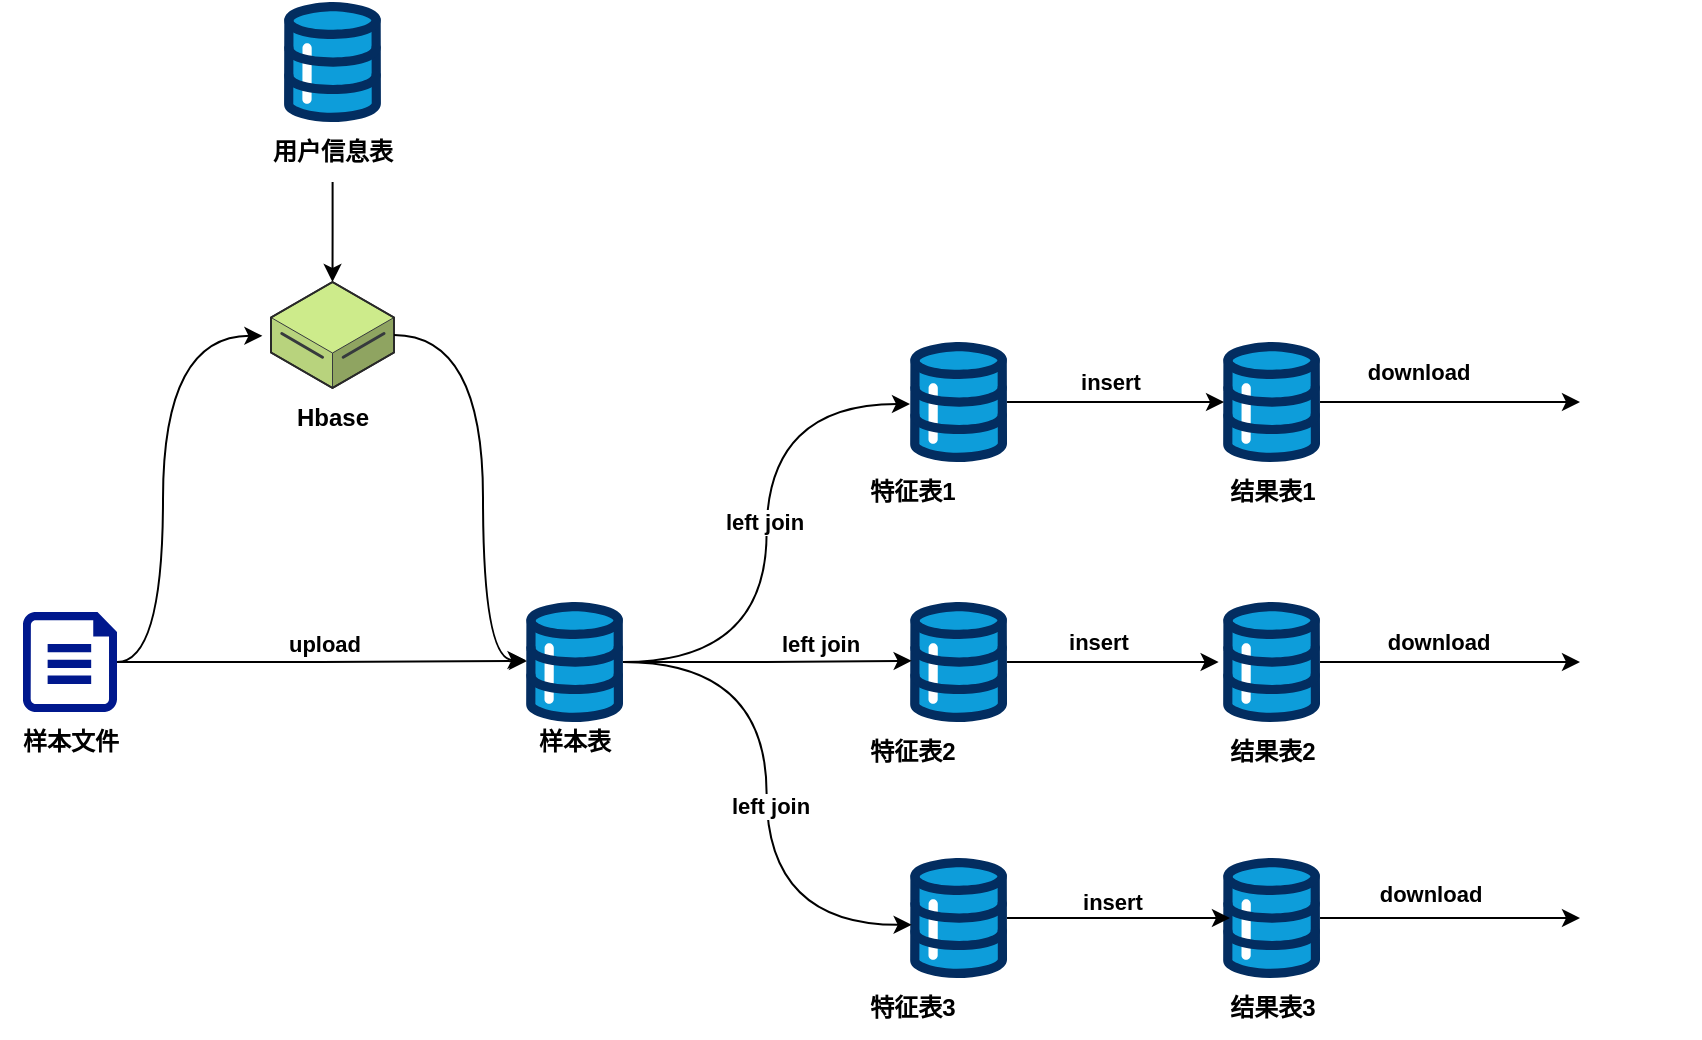 <mxfile version="24.2.5" type="github">
  <diagram name="第 1 页" id="nS08pbbxPLxsnJHfObcM">
    <mxGraphModel dx="1975" dy="1068" grid="0" gridSize="10" guides="1" tooltips="1" connect="1" arrows="1" fold="1" page="1" pageScale="1" pageWidth="1169" pageHeight="1654" math="0" shadow="0">
      <root>
        <mxCell id="0" />
        <mxCell id="1" parent="0" />
        <mxCell id="7YhYDcOaufsSBROJGKCy-3" value="" style="sketch=0;aspect=fixed;pointerEvents=1;shadow=0;dashed=0;html=1;strokeColor=none;labelPosition=center;verticalLabelPosition=bottom;verticalAlign=top;align=center;fillColor=#00188D;shape=mxgraph.azure.file;fontStyle=1" parent="1" vertex="1">
          <mxGeometry x="150.5" y="465" width="47" height="50" as="geometry" />
        </mxCell>
        <mxCell id="7YhYDcOaufsSBROJGKCy-17" value="" style="edgeStyle=orthogonalEdgeStyle;rounded=0;orthogonalLoop=1;jettySize=auto;html=1;entryX=-0.002;entryY=0.517;entryDx=0;entryDy=0;entryPerimeter=0;curved=1;fontStyle=1" parent="1" source="7YhYDcOaufsSBROJGKCy-4" target="7YhYDcOaufsSBROJGKCy-13" edge="1">
          <mxGeometry relative="1" as="geometry">
            <mxPoint x="514.9" y="490" as="targetPoint" />
          </mxGeometry>
        </mxCell>
        <mxCell id="7YhYDcOaufsSBROJGKCy-45" value="left join" style="edgeLabel;html=1;align=center;verticalAlign=middle;resizable=0;points=[];fontStyle=1" parent="7YhYDcOaufsSBROJGKCy-17" vertex="1" connectable="0">
          <mxGeometry x="-0.002" y="2" relative="1" as="geometry">
            <mxPoint y="-6" as="offset" />
          </mxGeometry>
        </mxCell>
        <mxCell id="7YhYDcOaufsSBROJGKCy-4" value="" style="verticalLabelPosition=bottom;aspect=fixed;html=1;shape=mxgraph.salesforce.data;fontStyle=1" parent="1" vertex="1">
          <mxGeometry x="402" y="460" width="48.6" height="60" as="geometry" />
        </mxCell>
        <mxCell id="7YhYDcOaufsSBROJGKCy-5" value="样本文件" style="text;html=1;align=center;verticalAlign=middle;resizable=0;points=[];autosize=1;strokeColor=none;fillColor=none;fontStyle=1" parent="1" vertex="1">
          <mxGeometry x="139" y="515" width="70" height="30" as="geometry" />
        </mxCell>
        <mxCell id="7YhYDcOaufsSBROJGKCy-6" value="upload" style="edgeStyle=orthogonalEdgeStyle;rounded=0;orthogonalLoop=1;jettySize=auto;html=1;exitX=1;exitY=0.5;exitDx=0;exitDy=0;exitPerimeter=0;entryX=0.008;entryY=0.492;entryDx=0;entryDy=0;entryPerimeter=0;fontStyle=1" parent="1" source="7YhYDcOaufsSBROJGKCy-3" target="7YhYDcOaufsSBROJGKCy-4" edge="1">
          <mxGeometry x="0.007" y="9" relative="1" as="geometry">
            <mxPoint as="offset" />
          </mxGeometry>
        </mxCell>
        <mxCell id="7YhYDcOaufsSBROJGKCy-7" value="样本表" style="text;html=1;align=center;verticalAlign=middle;resizable=0;points=[];autosize=1;strokeColor=none;fillColor=none;fontStyle=1" parent="1" vertex="1">
          <mxGeometry x="396.3" y="515" width="60" height="30" as="geometry" />
        </mxCell>
        <mxCell id="7YhYDcOaufsSBROJGKCy-8" value="" style="verticalLabelPosition=bottom;aspect=fixed;html=1;shape=mxgraph.salesforce.data;fontStyle=1" parent="1" vertex="1">
          <mxGeometry x="280.95" y="160" width="48.6" height="60" as="geometry" />
        </mxCell>
        <mxCell id="7YhYDcOaufsSBROJGKCy-56" style="edgeStyle=orthogonalEdgeStyle;rounded=0;orthogonalLoop=1;jettySize=auto;html=1;fontStyle=1" parent="1" source="7YhYDcOaufsSBROJGKCy-9" target="7YhYDcOaufsSBROJGKCy-55" edge="1">
          <mxGeometry relative="1" as="geometry" />
        </mxCell>
        <mxCell id="7YhYDcOaufsSBROJGKCy-9" value="用户信息表" style="text;html=1;align=center;verticalAlign=middle;resizable=0;points=[];autosize=1;strokeColor=none;fillColor=none;fontStyle=1" parent="1" vertex="1">
          <mxGeometry x="265.25" y="220" width="80" height="30" as="geometry" />
        </mxCell>
        <mxCell id="7YhYDcOaufsSBROJGKCy-13" value="" style="verticalLabelPosition=bottom;aspect=fixed;html=1;shape=mxgraph.salesforce.data;fontStyle=1" parent="1" vertex="1">
          <mxGeometry x="594" y="330" width="48.6" height="60" as="geometry" />
        </mxCell>
        <mxCell id="7YhYDcOaufsSBROJGKCy-15" value="特征表1" style="text;html=1;align=center;verticalAlign=middle;resizable=0;points=[];autosize=1;strokeColor=none;fillColor=none;fontStyle=1" parent="1" vertex="1">
          <mxGeometry x="559.8" y="390" width="70" height="30" as="geometry" />
        </mxCell>
        <mxCell id="7YhYDcOaufsSBROJGKCy-18" value="" style="verticalLabelPosition=bottom;aspect=fixed;html=1;shape=mxgraph.salesforce.data;fontStyle=1" parent="1" vertex="1">
          <mxGeometry x="594" y="460" width="48.6" height="60" as="geometry" />
        </mxCell>
        <mxCell id="7YhYDcOaufsSBROJGKCy-19" value="特征表2" style="text;html=1;align=center;verticalAlign=middle;resizable=0;points=[];autosize=1;strokeColor=none;fillColor=none;fontStyle=1" parent="1" vertex="1">
          <mxGeometry x="559.8" y="520" width="70" height="30" as="geometry" />
        </mxCell>
        <mxCell id="7YhYDcOaufsSBROJGKCy-20" value="" style="verticalLabelPosition=bottom;aspect=fixed;html=1;shape=mxgraph.salesforce.data;fontStyle=1" parent="1" vertex="1">
          <mxGeometry x="594" y="588" width="48.6" height="60" as="geometry" />
        </mxCell>
        <mxCell id="7YhYDcOaufsSBROJGKCy-21" value="特征表3" style="text;html=1;align=center;verticalAlign=middle;resizable=0;points=[];autosize=1;strokeColor=none;fillColor=none;fontStyle=1" parent="1" vertex="1">
          <mxGeometry x="559.8" y="648" width="70" height="30" as="geometry" />
        </mxCell>
        <mxCell id="7YhYDcOaufsSBROJGKCy-25" style="edgeStyle=orthogonalEdgeStyle;rounded=0;orthogonalLoop=1;jettySize=auto;html=1;entryX=0.015;entryY=0.49;entryDx=0;entryDy=0;entryPerimeter=0;fontStyle=1" parent="1" source="7YhYDcOaufsSBROJGKCy-4" target="7YhYDcOaufsSBROJGKCy-18" edge="1">
          <mxGeometry relative="1" as="geometry" />
        </mxCell>
        <mxCell id="7YhYDcOaufsSBROJGKCy-48" value="left join" style="edgeLabel;html=1;align=center;verticalAlign=middle;resizable=0;points=[];fontStyle=1" parent="7YhYDcOaufsSBROJGKCy-25" vertex="1" connectable="0">
          <mxGeometry x="0.059" y="-2" relative="1" as="geometry">
            <mxPoint x="22" y="-11" as="offset" />
          </mxGeometry>
        </mxCell>
        <mxCell id="7YhYDcOaufsSBROJGKCy-26" style="edgeStyle=orthogonalEdgeStyle;rounded=0;orthogonalLoop=1;jettySize=auto;html=1;entryX=0.015;entryY=0.557;entryDx=0;entryDy=0;entryPerimeter=0;curved=1;fontStyle=1" parent="1" source="7YhYDcOaufsSBROJGKCy-4" target="7YhYDcOaufsSBROJGKCy-20" edge="1">
          <mxGeometry relative="1" as="geometry" />
        </mxCell>
        <mxCell id="7YhYDcOaufsSBROJGKCy-47" value="left join" style="edgeLabel;html=1;align=center;verticalAlign=middle;resizable=0;points=[];fontStyle=1" parent="7YhYDcOaufsSBROJGKCy-26" vertex="1" connectable="0">
          <mxGeometry x="0.044" y="1" relative="1" as="geometry">
            <mxPoint as="offset" />
          </mxGeometry>
        </mxCell>
        <mxCell id="7YhYDcOaufsSBROJGKCy-40" style="edgeStyle=orthogonalEdgeStyle;rounded=0;orthogonalLoop=1;jettySize=auto;html=1;fontStyle=1" parent="1" source="7YhYDcOaufsSBROJGKCy-27" target="7YhYDcOaufsSBROJGKCy-39" edge="1">
          <mxGeometry relative="1" as="geometry" />
        </mxCell>
        <mxCell id="7YhYDcOaufsSBROJGKCy-52" value="download" style="edgeLabel;html=1;align=center;verticalAlign=middle;resizable=0;points=[];fontStyle=1" parent="7YhYDcOaufsSBROJGKCy-40" vertex="1" connectable="0">
          <mxGeometry x="-0.074" y="-2" relative="1" as="geometry">
            <mxPoint x="-11" y="-17" as="offset" />
          </mxGeometry>
        </mxCell>
        <mxCell id="7YhYDcOaufsSBROJGKCy-27" value="" style="verticalLabelPosition=bottom;aspect=fixed;html=1;shape=mxgraph.salesforce.data;fontStyle=1;fillColor=#cdeb8b;strokeColor=#36393d;" parent="1" vertex="1">
          <mxGeometry x="750.5" y="330" width="48.6" height="60" as="geometry" />
        </mxCell>
        <mxCell id="7YhYDcOaufsSBROJGKCy-28" value="结果表1" style="text;html=1;align=center;verticalAlign=middle;resizable=0;points=[];autosize=1;strokeColor=none;fillColor=none;fontStyle=1" parent="1" vertex="1">
          <mxGeometry x="739.8" y="390" width="70" height="30" as="geometry" />
        </mxCell>
        <mxCell id="7YhYDcOaufsSBROJGKCy-29" style="edgeStyle=orthogonalEdgeStyle;rounded=0;orthogonalLoop=1;jettySize=auto;html=1;entryX=0.009;entryY=0.5;entryDx=0;entryDy=0;entryPerimeter=0;fontStyle=1" parent="1" source="7YhYDcOaufsSBROJGKCy-13" target="7YhYDcOaufsSBROJGKCy-27" edge="1">
          <mxGeometry relative="1" as="geometry" />
        </mxCell>
        <mxCell id="7YhYDcOaufsSBROJGKCy-49" value="insert" style="edgeLabel;html=1;align=center;verticalAlign=middle;resizable=0;points=[];fontStyle=1" parent="7YhYDcOaufsSBROJGKCy-29" vertex="1" connectable="0">
          <mxGeometry x="-0.161" relative="1" as="geometry">
            <mxPoint x="6" y="-10" as="offset" />
          </mxGeometry>
        </mxCell>
        <mxCell id="7YhYDcOaufsSBROJGKCy-42" style="edgeStyle=orthogonalEdgeStyle;rounded=0;orthogonalLoop=1;jettySize=auto;html=1;fontStyle=1" parent="1" source="7YhYDcOaufsSBROJGKCy-30" target="7YhYDcOaufsSBROJGKCy-41" edge="1">
          <mxGeometry relative="1" as="geometry" />
        </mxCell>
        <mxCell id="7YhYDcOaufsSBROJGKCy-53" value="download" style="edgeLabel;html=1;align=center;verticalAlign=middle;resizable=0;points=[];fontStyle=1" parent="7YhYDcOaufsSBROJGKCy-42" vertex="1" connectable="0">
          <mxGeometry x="-0.25" y="-2" relative="1" as="geometry">
            <mxPoint x="10" y="-12" as="offset" />
          </mxGeometry>
        </mxCell>
        <mxCell id="7YhYDcOaufsSBROJGKCy-30" value="" style="verticalLabelPosition=bottom;aspect=fixed;html=1;shape=mxgraph.salesforce.data;fontStyle=1;fillColor=#cdeb8b;strokeColor=#36393d;" parent="1" vertex="1">
          <mxGeometry x="750.5" y="460" width="48.6" height="60" as="geometry" />
        </mxCell>
        <mxCell id="7YhYDcOaufsSBROJGKCy-31" value="结果表2" style="text;html=1;align=center;verticalAlign=middle;resizable=0;points=[];autosize=1;strokeColor=none;fillColor=none;fontStyle=1" parent="1" vertex="1">
          <mxGeometry x="739.8" y="520" width="70" height="30" as="geometry" />
        </mxCell>
        <mxCell id="7YhYDcOaufsSBROJGKCy-33" style="edgeStyle=orthogonalEdgeStyle;rounded=0;orthogonalLoop=1;jettySize=auto;html=1;entryX=-0.047;entryY=0.5;entryDx=0;entryDy=0;entryPerimeter=0;fontStyle=1" parent="1" source="7YhYDcOaufsSBROJGKCy-18" target="7YhYDcOaufsSBROJGKCy-30" edge="1">
          <mxGeometry relative="1" as="geometry" />
        </mxCell>
        <mxCell id="7YhYDcOaufsSBROJGKCy-50" value="insert" style="edgeLabel;html=1;align=center;verticalAlign=middle;resizable=0;points=[];fontStyle=1" parent="7YhYDcOaufsSBROJGKCy-33" vertex="1" connectable="0">
          <mxGeometry x="-0.149" y="1" relative="1" as="geometry">
            <mxPoint y="-9" as="offset" />
          </mxGeometry>
        </mxCell>
        <mxCell id="7YhYDcOaufsSBROJGKCy-44" style="edgeStyle=orthogonalEdgeStyle;rounded=0;orthogonalLoop=1;jettySize=auto;html=1;fontStyle=1" parent="1" source="7YhYDcOaufsSBROJGKCy-34" target="7YhYDcOaufsSBROJGKCy-43" edge="1">
          <mxGeometry relative="1" as="geometry" />
        </mxCell>
        <mxCell id="7YhYDcOaufsSBROJGKCy-54" value="download" style="edgeLabel;html=1;align=center;verticalAlign=middle;resizable=0;points=[];fontStyle=1" parent="7YhYDcOaufsSBROJGKCy-44" vertex="1" connectable="0">
          <mxGeometry x="-0.064" y="1" relative="1" as="geometry">
            <mxPoint x="-6" y="-11" as="offset" />
          </mxGeometry>
        </mxCell>
        <mxCell id="7YhYDcOaufsSBROJGKCy-34" value="" style="verticalLabelPosition=bottom;aspect=fixed;html=1;shape=mxgraph.salesforce.data;fontStyle=1;fillColor=#cdeb8b;strokeColor=#36393d;" parent="1" vertex="1">
          <mxGeometry x="750.5" y="588" width="48.6" height="60" as="geometry" />
        </mxCell>
        <mxCell id="7YhYDcOaufsSBROJGKCy-35" value="结果表3" style="text;html=1;align=center;verticalAlign=middle;resizable=0;points=[];autosize=1;strokeColor=none;fillColor=none;fontStyle=1" parent="1" vertex="1">
          <mxGeometry x="739.8" y="648" width="70" height="30" as="geometry" />
        </mxCell>
        <mxCell id="7YhYDcOaufsSBROJGKCy-36" style="edgeStyle=orthogonalEdgeStyle;rounded=0;orthogonalLoop=1;jettySize=auto;html=1;entryX=0.07;entryY=0.5;entryDx=0;entryDy=0;entryPerimeter=0;fontStyle=1" parent="1" source="7YhYDcOaufsSBROJGKCy-20" target="7YhYDcOaufsSBROJGKCy-34" edge="1">
          <mxGeometry relative="1" as="geometry" />
        </mxCell>
        <mxCell id="7YhYDcOaufsSBROJGKCy-51" value="insert" style="edgeLabel;html=1;align=center;verticalAlign=middle;resizable=0;points=[];fontStyle=1" parent="7YhYDcOaufsSBROJGKCy-36" vertex="1" connectable="0">
          <mxGeometry x="-0.195" y="-1" relative="1" as="geometry">
            <mxPoint x="7" y="-9" as="offset" />
          </mxGeometry>
        </mxCell>
        <mxCell id="7YhYDcOaufsSBROJGKCy-39" value="" style="shape=image;html=1;verticalAlign=top;verticalLabelPosition=bottom;labelBackgroundColor=#ffffff;imageAspect=0;aspect=fixed;image=https://cdn1.iconfinder.com/data/icons/Futurosoft%20Icons%200.5.2/128x128/mimetypes/xls.png;fontStyle=1" parent="1" vertex="1">
          <mxGeometry x="929" y="330" width="60" height="60" as="geometry" />
        </mxCell>
        <mxCell id="7YhYDcOaufsSBROJGKCy-41" value="" style="shape=image;html=1;verticalAlign=top;verticalLabelPosition=bottom;labelBackgroundColor=#ffffff;imageAspect=0;aspect=fixed;image=https://cdn1.iconfinder.com/data/icons/Futurosoft%20Icons%200.5.2/128x128/mimetypes/xls.png;fontStyle=1" parent="1" vertex="1">
          <mxGeometry x="929" y="460" width="60" height="60" as="geometry" />
        </mxCell>
        <mxCell id="7YhYDcOaufsSBROJGKCy-43" value="" style="shape=image;html=1;verticalAlign=top;verticalLabelPosition=bottom;labelBackgroundColor=#ffffff;imageAspect=0;aspect=fixed;image=https://cdn1.iconfinder.com/data/icons/Futurosoft%20Icons%200.5.2/128x128/mimetypes/xls.png;fontStyle=1" parent="1" vertex="1">
          <mxGeometry x="929" y="588" width="60" height="60" as="geometry" />
        </mxCell>
        <mxCell id="7YhYDcOaufsSBROJGKCy-55" value="" style="verticalLabelPosition=bottom;html=1;verticalAlign=top;strokeWidth=1;align=center;outlineConnect=0;dashed=0;outlineConnect=0;shape=mxgraph.aws3d.dataServer;strokeColor=#36393d;aspect=fixed;fontStyle=1;fillColor=#cdeb8b;" parent="1" vertex="1">
          <mxGeometry x="274.5" y="300" width="61.5" height="53" as="geometry" />
        </mxCell>
        <mxCell id="7YhYDcOaufsSBROJGKCy-57" value="Hbase" style="text;html=1;align=center;verticalAlign=middle;resizable=0;points=[];autosize=1;strokeColor=none;fillColor=none;fontStyle=1" parent="1" vertex="1">
          <mxGeometry x="275.25" y="353" width="60" height="30" as="geometry" />
        </mxCell>
        <mxCell id="7YhYDcOaufsSBROJGKCy-58" style="edgeStyle=orthogonalEdgeStyle;rounded=0;orthogonalLoop=1;jettySize=auto;html=1;exitX=1;exitY=0.5;exitDx=0;exitDy=0;exitPerimeter=0;entryX=-0.07;entryY=0.508;entryDx=0;entryDy=0;entryPerimeter=0;curved=1;fontStyle=1" parent="1" source="7YhYDcOaufsSBROJGKCy-3" target="7YhYDcOaufsSBROJGKCy-55" edge="1">
          <mxGeometry relative="1" as="geometry">
            <Array as="points">
              <mxPoint x="220.5" y="490" />
              <mxPoint x="220.5" y="327" />
            </Array>
          </mxGeometry>
        </mxCell>
        <mxCell id="7YhYDcOaufsSBROJGKCy-59" style="edgeStyle=orthogonalEdgeStyle;rounded=0;orthogonalLoop=1;jettySize=auto;html=1;entryX=-0.007;entryY=0.484;entryDx=0;entryDy=0;entryPerimeter=0;curved=1;fontStyle=1" parent="1" source="7YhYDcOaufsSBROJGKCy-55" target="7YhYDcOaufsSBROJGKCy-4" edge="1">
          <mxGeometry relative="1" as="geometry">
            <Array as="points">
              <mxPoint x="380.5" y="327" />
              <mxPoint x="380.5" y="489" />
            </Array>
          </mxGeometry>
        </mxCell>
      </root>
    </mxGraphModel>
  </diagram>
</mxfile>
